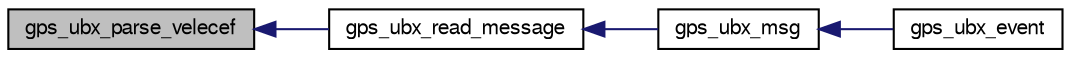 digraph "gps_ubx_parse_velecef"
{
  edge [fontname="FreeSans",fontsize="10",labelfontname="FreeSans",labelfontsize="10"];
  node [fontname="FreeSans",fontsize="10",shape=record];
  rankdir="LR";
  Node1 [label="gps_ubx_parse_velecef",height=0.2,width=0.4,color="black", fillcolor="grey75", style="filled", fontcolor="black"];
  Node1 -> Node2 [dir="back",color="midnightblue",fontsize="10",style="solid",fontname="FreeSans"];
  Node2 [label="gps_ubx_read_message",height=0.2,width=0.4,color="black", fillcolor="white", style="filled",URL="$gps__ubx_8h.html#a40f87b11657c4465a6a31c8c80e2aad9"];
  Node2 -> Node3 [dir="back",color="midnightblue",fontsize="10",style="solid",fontname="FreeSans"];
  Node3 [label="gps_ubx_msg",height=0.2,width=0.4,color="black", fillcolor="white", style="filled",URL="$gps__ubx_8h.html#ab3be7fdb9eae93ba80f43b848cdb7416"];
  Node3 -> Node4 [dir="back",color="midnightblue",fontsize="10",style="solid",fontname="FreeSans"];
  Node4 [label="gps_ubx_event",height=0.2,width=0.4,color="black", fillcolor="white", style="filled",URL="$gps__ubx_8h.html#a8384aab04d3a0e824cf5a71403515730"];
}
